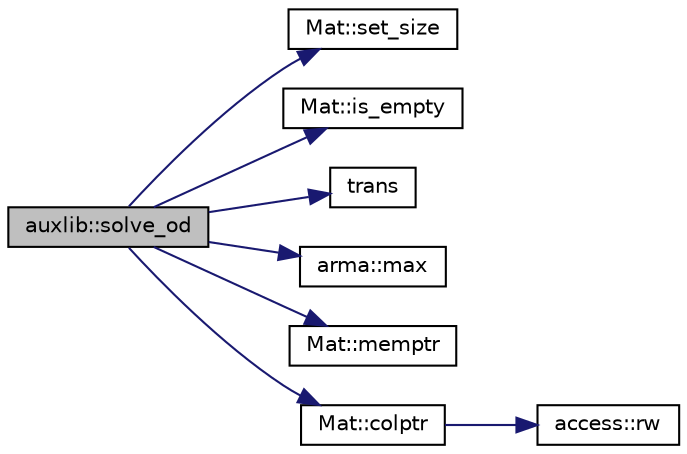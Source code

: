 digraph "auxlib::solve_od"
{
  edge [fontname="Helvetica",fontsize="10",labelfontname="Helvetica",labelfontsize="10"];
  node [fontname="Helvetica",fontsize="10",shape=record];
  rankdir="LR";
  Node1 [label="auxlib::solve_od",height=0.2,width=0.4,color="black", fillcolor="grey75", style="filled" fontcolor="black"];
  Node1 -> Node2 [color="midnightblue",fontsize="10",style="solid",fontname="Helvetica"];
  Node2 [label="Mat::set_size",height=0.2,width=0.4,color="black", fillcolor="white", style="filled",URL="$group___mat.html#ga750c2d7d0bd0cf7b88e17a24db252438",tooltip="change the matrix to have user specified dimensions (data is not preserved)"];
  Node1 -> Node3 [color="midnightblue",fontsize="10",style="solid",fontname="Helvetica"];
  Node3 [label="Mat::is_empty",height=0.2,width=0.4,color="black", fillcolor="white", style="filled",URL="$group___mat.html#ga6aea90307174186e101c8d20cb33be66",tooltip="returns true if the matrix has no elements"];
  Node1 -> Node4 [color="midnightblue",fontsize="10",style="solid",fontname="Helvetica"];
  Node4 [label="trans",height=0.2,width=0.4,color="black", fillcolor="white", style="filled",URL="$group__fn__trans.html#ga8dd5ea042c5f17007a8d2d8d1ca4735e",tooltip="two consecutive transpose operations cancel each other"];
  Node1 -> Node5 [color="midnightblue",fontsize="10",style="solid",fontname="Helvetica"];
  Node5 [label="arma::max",height=0.2,width=0.4,color="black", fillcolor="white", style="filled",URL="$group__fn__max.html#ga4399d515d0581cd95e66728552a8ca55",tooltip="Delayed &#39;maximum values&#39; operation. The dimension, along which the maxima are found, is set via &#39;dim&#39;. For dim = 0, the maximum value of each column is found (i.e. searches by traversing across rows). For dim = 1, the maximum value of each row is found (i.e. searches by traversing across columns). The default is dim = 0."];
  Node1 -> Node6 [color="midnightblue",fontsize="10",style="solid",fontname="Helvetica"];
  Node6 [label="Mat::memptr",height=0.2,width=0.4,color="black", fillcolor="white", style="filled",URL="$group___mat.html#gad5b1b46a9288e04128aa11c99cc2b444",tooltip="returns a pointer to array of eTs used by the matrix"];
  Node1 -> Node7 [color="midnightblue",fontsize="10",style="solid",fontname="Helvetica"];
  Node7 [label="Mat::colptr",height=0.2,width=0.4,color="black", fillcolor="white", style="filled",URL="$group___mat.html#gad6a294c2ed4726f7b4b95e750ddfeb7a",tooltip="returns a pointer to array of eTs for a specified column; no bounds check"];
  Node7 -> Node8 [color="midnightblue",fontsize="10",style="solid",fontname="Helvetica"];
  Node8 [label="access::rw",height=0.2,width=0.4,color="black", fillcolor="white", style="filled",URL="$classaccess.html#acd46d2d9e6004074b21bdec6a2f23c6e",tooltip="internal function to allow modification of data declared as read-only (use with caution)"];
}
